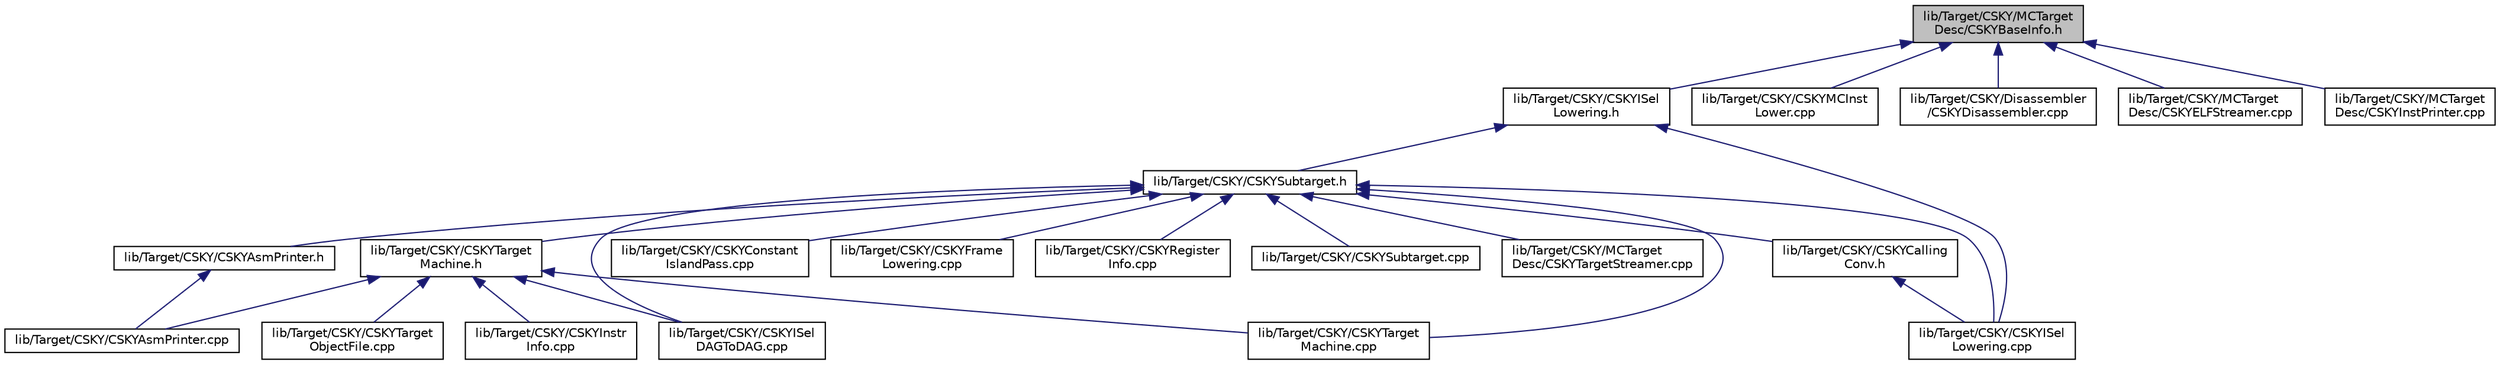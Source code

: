 digraph "lib/Target/CSKY/MCTargetDesc/CSKYBaseInfo.h"
{
 // LATEX_PDF_SIZE
  bgcolor="transparent";
  edge [fontname="Helvetica",fontsize="10",labelfontname="Helvetica",labelfontsize="10"];
  node [fontname="Helvetica",fontsize="10",shape=record];
  Node1 [label="lib/Target/CSKY/MCTarget\lDesc/CSKYBaseInfo.h",height=0.2,width=0.4,color="black", fillcolor="grey75", style="filled", fontcolor="black",tooltip=" "];
  Node1 -> Node2 [dir="back",color="midnightblue",fontsize="10",style="solid",fontname="Helvetica"];
  Node2 [label="lib/Target/CSKY/CSKYISel\lLowering.h",height=0.2,width=0.4,color="black",URL="$CSKYISelLowering_8h.html",tooltip=" "];
  Node2 -> Node3 [dir="back",color="midnightblue",fontsize="10",style="solid",fontname="Helvetica"];
  Node3 [label="lib/Target/CSKY/CSKYSubtarget.h",height=0.2,width=0.4,color="black",URL="$CSKYSubtarget_8h.html",tooltip=" "];
  Node3 -> Node4 [dir="back",color="midnightblue",fontsize="10",style="solid",fontname="Helvetica"];
  Node4 [label="lib/Target/CSKY/CSKYAsmPrinter.h",height=0.2,width=0.4,color="black",URL="$CSKYAsmPrinter_8h.html",tooltip=" "];
  Node4 -> Node5 [dir="back",color="midnightblue",fontsize="10",style="solid",fontname="Helvetica"];
  Node5 [label="lib/Target/CSKY/CSKYAsmPrinter.cpp",height=0.2,width=0.4,color="black",URL="$CSKYAsmPrinter_8cpp.html",tooltip=" "];
  Node3 -> Node6 [dir="back",color="midnightblue",fontsize="10",style="solid",fontname="Helvetica"];
  Node6 [label="lib/Target/CSKY/CSKYTarget\lMachine.h",height=0.2,width=0.4,color="black",URL="$CSKYTargetMachine_8h.html",tooltip=" "];
  Node6 -> Node5 [dir="back",color="midnightblue",fontsize="10",style="solid",fontname="Helvetica"];
  Node6 -> Node7 [dir="back",color="midnightblue",fontsize="10",style="solid",fontname="Helvetica"];
  Node7 [label="lib/Target/CSKY/CSKYInstr\lInfo.cpp",height=0.2,width=0.4,color="black",URL="$CSKYInstrInfo_8cpp.html",tooltip=" "];
  Node6 -> Node8 [dir="back",color="midnightblue",fontsize="10",style="solid",fontname="Helvetica"];
  Node8 [label="lib/Target/CSKY/CSKYISel\lDAGToDAG.cpp",height=0.2,width=0.4,color="black",URL="$CSKYISelDAGToDAG_8cpp.html",tooltip=" "];
  Node6 -> Node9 [dir="back",color="midnightblue",fontsize="10",style="solid",fontname="Helvetica"];
  Node9 [label="lib/Target/CSKY/CSKYTarget\lMachine.cpp",height=0.2,width=0.4,color="black",URL="$CSKYTargetMachine_8cpp.html",tooltip=" "];
  Node6 -> Node10 [dir="back",color="midnightblue",fontsize="10",style="solid",fontname="Helvetica"];
  Node10 [label="lib/Target/CSKY/CSKYTarget\lObjectFile.cpp",height=0.2,width=0.4,color="black",URL="$CSKYTargetObjectFile_8cpp.html",tooltip=" "];
  Node3 -> Node11 [dir="back",color="midnightblue",fontsize="10",style="solid",fontname="Helvetica"];
  Node11 [label="lib/Target/CSKY/CSKYCalling\lConv.h",height=0.2,width=0.4,color="black",URL="$CSKYCallingConv_8h.html",tooltip=" "];
  Node11 -> Node12 [dir="back",color="midnightblue",fontsize="10",style="solid",fontname="Helvetica"];
  Node12 [label="lib/Target/CSKY/CSKYISel\lLowering.cpp",height=0.2,width=0.4,color="black",URL="$CSKYISelLowering_8cpp.html",tooltip=" "];
  Node3 -> Node13 [dir="back",color="midnightblue",fontsize="10",style="solid",fontname="Helvetica"];
  Node13 [label="lib/Target/CSKY/CSKYConstant\lIslandPass.cpp",height=0.2,width=0.4,color="black",URL="$CSKYConstantIslandPass_8cpp.html",tooltip=" "];
  Node3 -> Node14 [dir="back",color="midnightblue",fontsize="10",style="solid",fontname="Helvetica"];
  Node14 [label="lib/Target/CSKY/CSKYFrame\lLowering.cpp",height=0.2,width=0.4,color="black",URL="$CSKYFrameLowering_8cpp.html",tooltip=" "];
  Node3 -> Node8 [dir="back",color="midnightblue",fontsize="10",style="solid",fontname="Helvetica"];
  Node3 -> Node12 [dir="back",color="midnightblue",fontsize="10",style="solid",fontname="Helvetica"];
  Node3 -> Node15 [dir="back",color="midnightblue",fontsize="10",style="solid",fontname="Helvetica"];
  Node15 [label="lib/Target/CSKY/CSKYRegister\lInfo.cpp",height=0.2,width=0.4,color="black",URL="$CSKYRegisterInfo_8cpp.html",tooltip=" "];
  Node3 -> Node16 [dir="back",color="midnightblue",fontsize="10",style="solid",fontname="Helvetica"];
  Node16 [label="lib/Target/CSKY/CSKYSubtarget.cpp",height=0.2,width=0.4,color="black",URL="$CSKYSubtarget_8cpp.html",tooltip=" "];
  Node3 -> Node9 [dir="back",color="midnightblue",fontsize="10",style="solid",fontname="Helvetica"];
  Node3 -> Node17 [dir="back",color="midnightblue",fontsize="10",style="solid",fontname="Helvetica"];
  Node17 [label="lib/Target/CSKY/MCTarget\lDesc/CSKYTargetStreamer.cpp",height=0.2,width=0.4,color="black",URL="$CSKYTargetStreamer_8cpp.html",tooltip=" "];
  Node2 -> Node12 [dir="back",color="midnightblue",fontsize="10",style="solid",fontname="Helvetica"];
  Node1 -> Node18 [dir="back",color="midnightblue",fontsize="10",style="solid",fontname="Helvetica"];
  Node18 [label="lib/Target/CSKY/CSKYMCInst\lLower.cpp",height=0.2,width=0.4,color="black",URL="$CSKYMCInstLower_8cpp.html",tooltip=" "];
  Node1 -> Node19 [dir="back",color="midnightblue",fontsize="10",style="solid",fontname="Helvetica"];
  Node19 [label="lib/Target/CSKY/Disassembler\l/CSKYDisassembler.cpp",height=0.2,width=0.4,color="black",URL="$CSKYDisassembler_8cpp.html",tooltip=" "];
  Node1 -> Node20 [dir="back",color="midnightblue",fontsize="10",style="solid",fontname="Helvetica"];
  Node20 [label="lib/Target/CSKY/MCTarget\lDesc/CSKYELFStreamer.cpp",height=0.2,width=0.4,color="black",URL="$CSKYELFStreamer_8cpp.html",tooltip=" "];
  Node1 -> Node21 [dir="back",color="midnightblue",fontsize="10",style="solid",fontname="Helvetica"];
  Node21 [label="lib/Target/CSKY/MCTarget\lDesc/CSKYInstPrinter.cpp",height=0.2,width=0.4,color="black",URL="$CSKYInstPrinter_8cpp.html",tooltip=" "];
}
